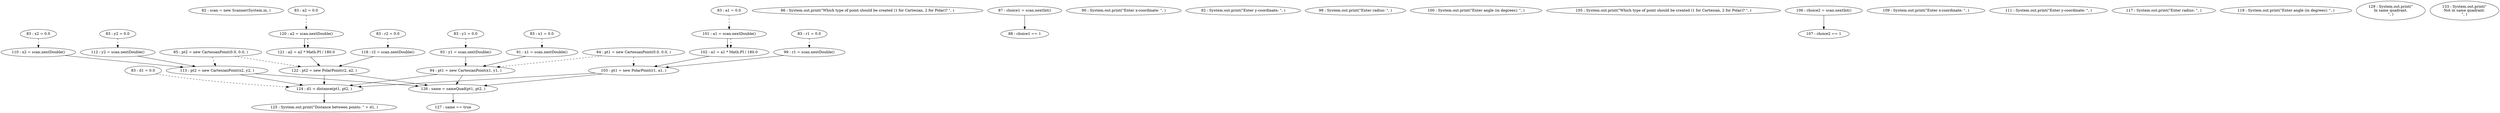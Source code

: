 digraph G {
"82 : scan = new Scanner(System.in, )"
"83 : x1 = 0.0"
"83 : x1 = 0.0" -> "91 : x1 = scan.nextDouble()" [style=dashed]
"83 : x2 = 0.0"
"83 : x2 = 0.0" -> "110 : x2 = scan.nextDouble()" [style=dashed]
"83 : y1 = 0.0"
"83 : y1 = 0.0" -> "93 : y1 = scan.nextDouble()" [style=dashed]
"83 : y2 = 0.0"
"83 : y2 = 0.0" -> "112 : y2 = scan.nextDouble()" [style=dashed]
"83 : r1 = 0.0"
"83 : r1 = 0.0" -> "99 : r1 = scan.nextDouble()" [style=dashed]
"83 : r2 = 0.0"
"83 : r2 = 0.0" -> "118 : r2 = scan.nextDouble()" [style=dashed]
"83 : a1 = 0.0"
"83 : a1 = 0.0" -> "101 : a1 = scan.nextDouble()" [style=dashed]
"83 : a2 = 0.0"
"83 : a2 = 0.0" -> "120 : a2 = scan.nextDouble()" [style=dashed]
"83 : d1 = 0.0"
"83 : d1 = 0.0" -> "124 : d1 = distance(pt1, pt2, )" [style=dashed]
"84 : pt1 = new CartesianPoint(0.0, 0.0, )"
"84 : pt1 = new CartesianPoint(0.0, 0.0, )" -> "94 : pt1 = new CartesianPoint(x1, y1, )" [style=dashed]
"84 : pt1 = new CartesianPoint(0.0, 0.0, )" -> "103 : pt1 = new PolarPoint(r1, a1, )" [style=dashed]
"85 : pt2 = new CartesianPoint(0.0, 0.0, )"
"85 : pt2 = new CartesianPoint(0.0, 0.0, )" -> "113 : pt2 = new CartesianPoint(x2, y2, )" [style=dashed]
"85 : pt2 = new CartesianPoint(0.0, 0.0, )" -> "122 : pt2 = new PolarPoint(r2, a2, )" [style=dashed]
"86 : System.out.print(\"Which type of point should be created (1 for Cartesian, 2 for Polar)? \", )"
"87 : choice1 = scan.nextInt()"
"87 : choice1 = scan.nextInt()" -> "88 : choice1 == 1"
"88 : choice1 == 1"
"90 : System.out.print(\"Enter x-coordinate: \", )"
"91 : x1 = scan.nextDouble()"
"91 : x1 = scan.nextDouble()" -> "94 : pt1 = new CartesianPoint(x1, y1, )"
"92 : System.out.print(\"Enter y-coordinate: \", )"
"93 : y1 = scan.nextDouble()"
"93 : y1 = scan.nextDouble()" -> "94 : pt1 = new CartesianPoint(x1, y1, )"
"94 : pt1 = new CartesianPoint(x1, y1, )"
"94 : pt1 = new CartesianPoint(x1, y1, )" -> "126 : same = sameQuad(pt1, pt2, )"
"94 : pt1 = new CartesianPoint(x1, y1, )" -> "124 : d1 = distance(pt1, pt2, )"
"98 : System.out.print(\"Enter radius: \", )"
"99 : r1 = scan.nextDouble()"
"99 : r1 = scan.nextDouble()" -> "103 : pt1 = new PolarPoint(r1, a1, )"
"100 : System.out.print(\"Enter angle (in degrees): \", )"
"101 : a1 = scan.nextDouble()"
"101 : a1 = scan.nextDouble()" -> "102 : a1 = a1 * Math.PI / 180.0"
"101 : a1 = scan.nextDouble()" -> "102 : a1 = a1 * Math.PI / 180.0" [style=dashed]
"102 : a1 = a1 * Math.PI / 180.0"
"102 : a1 = a1 * Math.PI / 180.0" -> "103 : pt1 = new PolarPoint(r1, a1, )"
"103 : pt1 = new PolarPoint(r1, a1, )"
"103 : pt1 = new PolarPoint(r1, a1, )" -> "126 : same = sameQuad(pt1, pt2, )"
"103 : pt1 = new PolarPoint(r1, a1, )" -> "124 : d1 = distance(pt1, pt2, )"
"105 : System.out.print(\"Which type of point should be created (1 for Cartesian, 2 for Polar)? \", )"
"106 : choice2 = scan.nextInt()"
"106 : choice2 = scan.nextInt()" -> "107 : choice2 == 1"
"107 : choice2 == 1"
"109 : System.out.print(\"Enter x-coordinate: \", )"
"110 : x2 = scan.nextDouble()"
"110 : x2 = scan.nextDouble()" -> "113 : pt2 = new CartesianPoint(x2, y2, )"
"111 : System.out.print(\"Enter y-coordinate: \", )"
"112 : y2 = scan.nextDouble()"
"112 : y2 = scan.nextDouble()" -> "113 : pt2 = new CartesianPoint(x2, y2, )"
"113 : pt2 = new CartesianPoint(x2, y2, )"
"113 : pt2 = new CartesianPoint(x2, y2, )" -> "126 : same = sameQuad(pt1, pt2, )"
"113 : pt2 = new CartesianPoint(x2, y2, )" -> "124 : d1 = distance(pt1, pt2, )"
"117 : System.out.print(\"Enter radius: \", )"
"118 : r2 = scan.nextDouble()"
"118 : r2 = scan.nextDouble()" -> "122 : pt2 = new PolarPoint(r2, a2, )"
"119 : System.out.print(\"Enter angle (in degrees): \", )"
"120 : a2 = scan.nextDouble()"
"120 : a2 = scan.nextDouble()" -> "121 : a2 = a2 * Math.PI / 180.0"
"120 : a2 = scan.nextDouble()" -> "121 : a2 = a2 * Math.PI / 180.0" [style=dashed]
"121 : a2 = a2 * Math.PI / 180.0"
"121 : a2 = a2 * Math.PI / 180.0" -> "122 : pt2 = new PolarPoint(r2, a2, )"
"122 : pt2 = new PolarPoint(r2, a2, )"
"122 : pt2 = new PolarPoint(r2, a2, )" -> "126 : same = sameQuad(pt1, pt2, )"
"122 : pt2 = new PolarPoint(r2, a2, )" -> "124 : d1 = distance(pt1, pt2, )"
"124 : d1 = distance(pt1, pt2, )"
"124 : d1 = distance(pt1, pt2, )" -> "125 : System.out.print(\"Distance between points: \" + d1, )"
"125 : System.out.print(\"Distance between points: \" + d1, )"
"126 : same = sameQuad(pt1, pt2, )"
"126 : same = sameQuad(pt1, pt2, )" -> "127 : same == true"
"127 : same == true"
"129 : System.out.print(\"\nIn same quadrant.\n\", )"
"133 : System.out.print(\"\nNot in same quadrant.\n\", )"
}